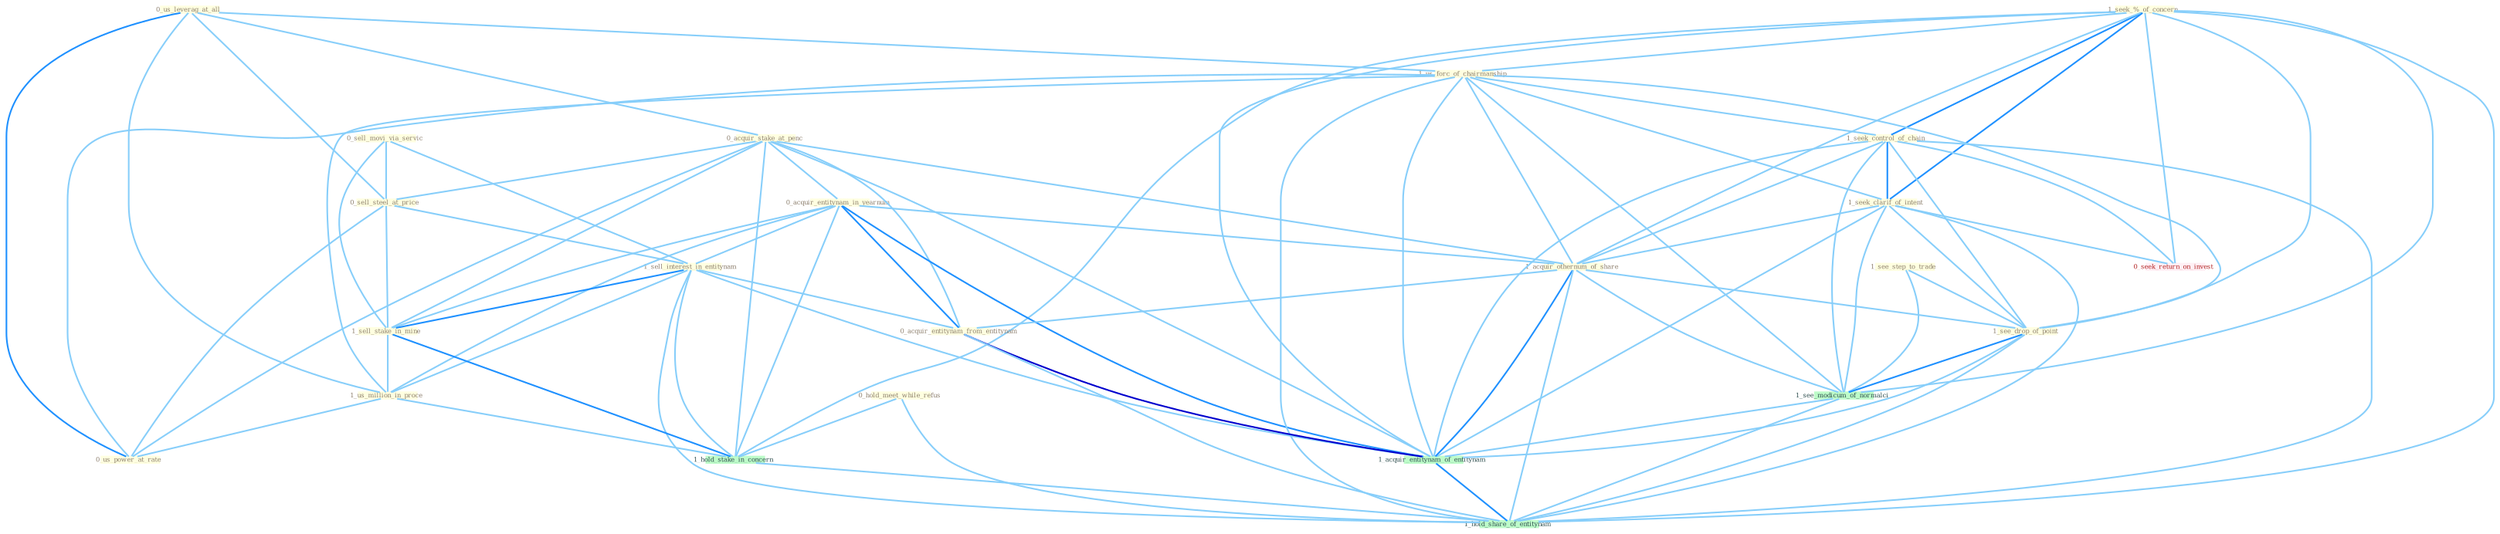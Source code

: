 Graph G{ 
    node
    [shape=polygon,style=filled,width=.5,height=.06,color="#BDFCC9",fixedsize=true,fontsize=4,
    fontcolor="#2f4f4f"];
    {node
    [color="#ffffe0", fontcolor="#8b7d6b"] "0_sell_movi_via_servic " "1_seek_%_of_concern " "0_us_leverag_at_all " "0_acquir_stake_at_penc " "1_see_step_to_trade " "0_acquir_entitynam_in_yearnum " "0_sell_steel_at_price " "1_sell_interest_in_entitynam " "1_sell_stake_in_mine " "1_us_forc_of_chairmanship " "1_seek_control_of_chain " "1_us_million_in_proce " "1_seek_clarif_of_intent " "0_us_power_at_rate " "1_acquir_othernum_of_share " "1_see_drop_of_point " "0_acquir_entitynam_from_entitynam " "0_hold_meet_while_refus "}
{node [color="#fff0f5", fontcolor="#b22222"] "0_seek_return_on_invest "}
edge [color="#B0E2FF"];

	"0_sell_movi_via_servic " -- "0_sell_steel_at_price " [w="1", color="#87cefa" ];
	"0_sell_movi_via_servic " -- "1_sell_interest_in_entitynam " [w="1", color="#87cefa" ];
	"0_sell_movi_via_servic " -- "1_sell_stake_in_mine " [w="1", color="#87cefa" ];
	"1_seek_%_of_concern " -- "1_us_forc_of_chairmanship " [w="1", color="#87cefa" ];
	"1_seek_%_of_concern " -- "1_seek_control_of_chain " [w="2", color="#1e90ff" , len=0.8];
	"1_seek_%_of_concern " -- "1_seek_clarif_of_intent " [w="2", color="#1e90ff" , len=0.8];
	"1_seek_%_of_concern " -- "1_acquir_othernum_of_share " [w="1", color="#87cefa" ];
	"1_seek_%_of_concern " -- "1_see_drop_of_point " [w="1", color="#87cefa" ];
	"1_seek_%_of_concern " -- "1_hold_stake_in_concern " [w="1", color="#87cefa" ];
	"1_seek_%_of_concern " -- "0_seek_return_on_invest " [w="1", color="#87cefa" ];
	"1_seek_%_of_concern " -- "1_see_modicum_of_normalci " [w="1", color="#87cefa" ];
	"1_seek_%_of_concern " -- "1_acquir_entitynam_of_entitynam " [w="1", color="#87cefa" ];
	"1_seek_%_of_concern " -- "1_hold_share_of_entitynam " [w="1", color="#87cefa" ];
	"0_us_leverag_at_all " -- "0_acquir_stake_at_penc " [w="1", color="#87cefa" ];
	"0_us_leverag_at_all " -- "0_sell_steel_at_price " [w="1", color="#87cefa" ];
	"0_us_leverag_at_all " -- "1_us_forc_of_chairmanship " [w="1", color="#87cefa" ];
	"0_us_leverag_at_all " -- "1_us_million_in_proce " [w="1", color="#87cefa" ];
	"0_us_leverag_at_all " -- "0_us_power_at_rate " [w="2", color="#1e90ff" , len=0.8];
	"0_acquir_stake_at_penc " -- "0_acquir_entitynam_in_yearnum " [w="1", color="#87cefa" ];
	"0_acquir_stake_at_penc " -- "0_sell_steel_at_price " [w="1", color="#87cefa" ];
	"0_acquir_stake_at_penc " -- "1_sell_stake_in_mine " [w="1", color="#87cefa" ];
	"0_acquir_stake_at_penc " -- "0_us_power_at_rate " [w="1", color="#87cefa" ];
	"0_acquir_stake_at_penc " -- "1_acquir_othernum_of_share " [w="1", color="#87cefa" ];
	"0_acquir_stake_at_penc " -- "0_acquir_entitynam_from_entitynam " [w="1", color="#87cefa" ];
	"0_acquir_stake_at_penc " -- "1_hold_stake_in_concern " [w="1", color="#87cefa" ];
	"0_acquir_stake_at_penc " -- "1_acquir_entitynam_of_entitynam " [w="1", color="#87cefa" ];
	"1_see_step_to_trade " -- "1_see_drop_of_point " [w="1", color="#87cefa" ];
	"1_see_step_to_trade " -- "1_see_modicum_of_normalci " [w="1", color="#87cefa" ];
	"0_acquir_entitynam_in_yearnum " -- "1_sell_interest_in_entitynam " [w="1", color="#87cefa" ];
	"0_acquir_entitynam_in_yearnum " -- "1_sell_stake_in_mine " [w="1", color="#87cefa" ];
	"0_acquir_entitynam_in_yearnum " -- "1_us_million_in_proce " [w="1", color="#87cefa" ];
	"0_acquir_entitynam_in_yearnum " -- "1_acquir_othernum_of_share " [w="1", color="#87cefa" ];
	"0_acquir_entitynam_in_yearnum " -- "0_acquir_entitynam_from_entitynam " [w="2", color="#1e90ff" , len=0.8];
	"0_acquir_entitynam_in_yearnum " -- "1_hold_stake_in_concern " [w="1", color="#87cefa" ];
	"0_acquir_entitynam_in_yearnum " -- "1_acquir_entitynam_of_entitynam " [w="2", color="#1e90ff" , len=0.8];
	"0_sell_steel_at_price " -- "1_sell_interest_in_entitynam " [w="1", color="#87cefa" ];
	"0_sell_steel_at_price " -- "1_sell_stake_in_mine " [w="1", color="#87cefa" ];
	"0_sell_steel_at_price " -- "0_us_power_at_rate " [w="1", color="#87cefa" ];
	"1_sell_interest_in_entitynam " -- "1_sell_stake_in_mine " [w="2", color="#1e90ff" , len=0.8];
	"1_sell_interest_in_entitynam " -- "1_us_million_in_proce " [w="1", color="#87cefa" ];
	"1_sell_interest_in_entitynam " -- "0_acquir_entitynam_from_entitynam " [w="1", color="#87cefa" ];
	"1_sell_interest_in_entitynam " -- "1_hold_stake_in_concern " [w="1", color="#87cefa" ];
	"1_sell_interest_in_entitynam " -- "1_acquir_entitynam_of_entitynam " [w="1", color="#87cefa" ];
	"1_sell_interest_in_entitynam " -- "1_hold_share_of_entitynam " [w="1", color="#87cefa" ];
	"1_sell_stake_in_mine " -- "1_us_million_in_proce " [w="1", color="#87cefa" ];
	"1_sell_stake_in_mine " -- "1_hold_stake_in_concern " [w="2", color="#1e90ff" , len=0.8];
	"1_us_forc_of_chairmanship " -- "1_seek_control_of_chain " [w="1", color="#87cefa" ];
	"1_us_forc_of_chairmanship " -- "1_us_million_in_proce " [w="1", color="#87cefa" ];
	"1_us_forc_of_chairmanship " -- "1_seek_clarif_of_intent " [w="1", color="#87cefa" ];
	"1_us_forc_of_chairmanship " -- "0_us_power_at_rate " [w="1", color="#87cefa" ];
	"1_us_forc_of_chairmanship " -- "1_acquir_othernum_of_share " [w="1", color="#87cefa" ];
	"1_us_forc_of_chairmanship " -- "1_see_drop_of_point " [w="1", color="#87cefa" ];
	"1_us_forc_of_chairmanship " -- "1_see_modicum_of_normalci " [w="1", color="#87cefa" ];
	"1_us_forc_of_chairmanship " -- "1_acquir_entitynam_of_entitynam " [w="1", color="#87cefa" ];
	"1_us_forc_of_chairmanship " -- "1_hold_share_of_entitynam " [w="1", color="#87cefa" ];
	"1_seek_control_of_chain " -- "1_seek_clarif_of_intent " [w="2", color="#1e90ff" , len=0.8];
	"1_seek_control_of_chain " -- "1_acquir_othernum_of_share " [w="1", color="#87cefa" ];
	"1_seek_control_of_chain " -- "1_see_drop_of_point " [w="1", color="#87cefa" ];
	"1_seek_control_of_chain " -- "0_seek_return_on_invest " [w="1", color="#87cefa" ];
	"1_seek_control_of_chain " -- "1_see_modicum_of_normalci " [w="1", color="#87cefa" ];
	"1_seek_control_of_chain " -- "1_acquir_entitynam_of_entitynam " [w="1", color="#87cefa" ];
	"1_seek_control_of_chain " -- "1_hold_share_of_entitynam " [w="1", color="#87cefa" ];
	"1_us_million_in_proce " -- "0_us_power_at_rate " [w="1", color="#87cefa" ];
	"1_us_million_in_proce " -- "1_hold_stake_in_concern " [w="1", color="#87cefa" ];
	"1_seek_clarif_of_intent " -- "1_acquir_othernum_of_share " [w="1", color="#87cefa" ];
	"1_seek_clarif_of_intent " -- "1_see_drop_of_point " [w="1", color="#87cefa" ];
	"1_seek_clarif_of_intent " -- "0_seek_return_on_invest " [w="1", color="#87cefa" ];
	"1_seek_clarif_of_intent " -- "1_see_modicum_of_normalci " [w="1", color="#87cefa" ];
	"1_seek_clarif_of_intent " -- "1_acquir_entitynam_of_entitynam " [w="1", color="#87cefa" ];
	"1_seek_clarif_of_intent " -- "1_hold_share_of_entitynam " [w="1", color="#87cefa" ];
	"1_acquir_othernum_of_share " -- "1_see_drop_of_point " [w="1", color="#87cefa" ];
	"1_acquir_othernum_of_share " -- "0_acquir_entitynam_from_entitynam " [w="1", color="#87cefa" ];
	"1_acquir_othernum_of_share " -- "1_see_modicum_of_normalci " [w="1", color="#87cefa" ];
	"1_acquir_othernum_of_share " -- "1_acquir_entitynam_of_entitynam " [w="2", color="#1e90ff" , len=0.8];
	"1_acquir_othernum_of_share " -- "1_hold_share_of_entitynam " [w="1", color="#87cefa" ];
	"1_see_drop_of_point " -- "1_see_modicum_of_normalci " [w="2", color="#1e90ff" , len=0.8];
	"1_see_drop_of_point " -- "1_acquir_entitynam_of_entitynam " [w="1", color="#87cefa" ];
	"1_see_drop_of_point " -- "1_hold_share_of_entitynam " [w="1", color="#87cefa" ];
	"0_acquir_entitynam_from_entitynam " -- "1_acquir_entitynam_of_entitynam " [w="3", color="#0000cd" , len=0.6];
	"0_acquir_entitynam_from_entitynam " -- "1_hold_share_of_entitynam " [w="1", color="#87cefa" ];
	"0_hold_meet_while_refus " -- "1_hold_stake_in_concern " [w="1", color="#87cefa" ];
	"0_hold_meet_while_refus " -- "1_hold_share_of_entitynam " [w="1", color="#87cefa" ];
	"1_hold_stake_in_concern " -- "1_hold_share_of_entitynam " [w="1", color="#87cefa" ];
	"1_see_modicum_of_normalci " -- "1_acquir_entitynam_of_entitynam " [w="1", color="#87cefa" ];
	"1_see_modicum_of_normalci " -- "1_hold_share_of_entitynam " [w="1", color="#87cefa" ];
	"1_acquir_entitynam_of_entitynam " -- "1_hold_share_of_entitynam " [w="2", color="#1e90ff" , len=0.8];
}